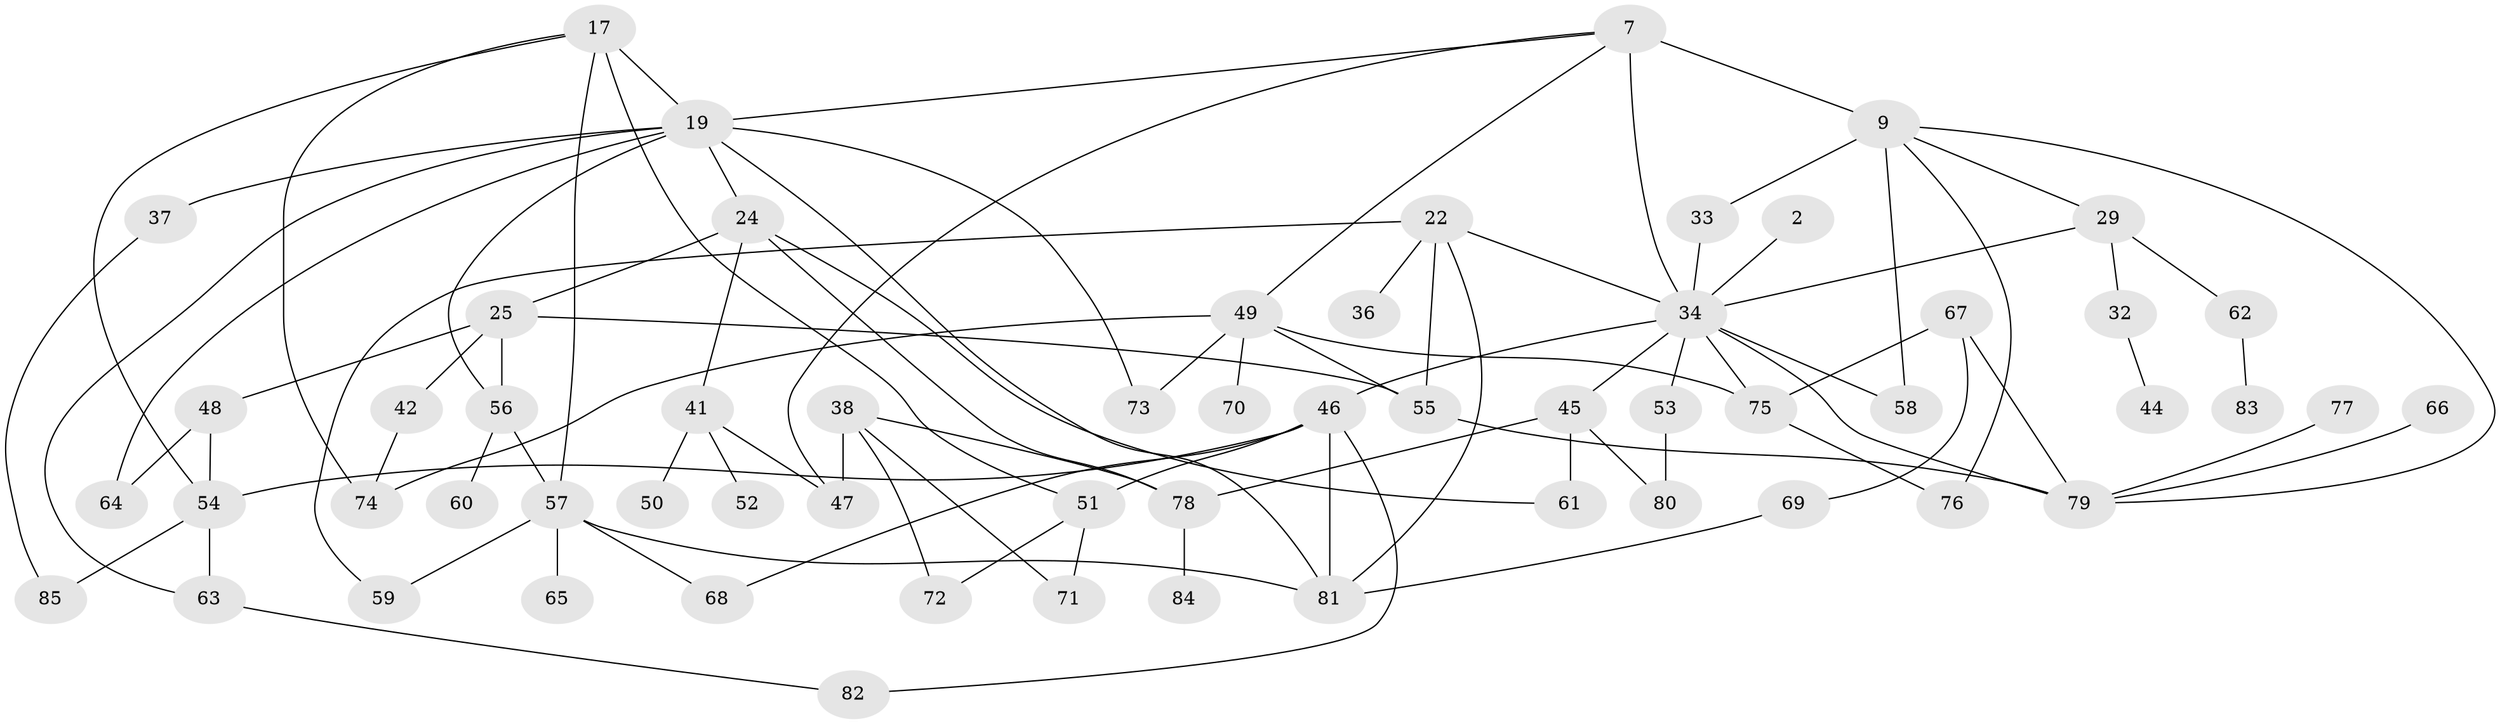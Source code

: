 // original degree distribution, {7: 0.023529411764705882, 1: 0.16470588235294117, 6: 0.047058823529411764, 4: 0.2, 2: 0.2823529411764706, 3: 0.2, 5: 0.08235294117647059}
// Generated by graph-tools (version 1.1) at 2025/44/03/04/25 21:44:49]
// undirected, 59 vertices, 93 edges
graph export_dot {
graph [start="1"]
  node [color=gray90,style=filled];
  2;
  7 [super="+3"];
  9;
  17 [super="+15"];
  19 [super="+8"];
  22;
  24;
  25;
  29;
  32;
  33;
  34 [super="+16+26"];
  36;
  37;
  38;
  41;
  42;
  44;
  45 [super="+21"];
  46 [super="+20"];
  47 [super="+28"];
  48;
  49 [super="+40"];
  50;
  51;
  52;
  53;
  54;
  55;
  56;
  57 [super="+30"];
  58;
  59;
  60;
  61;
  62;
  63;
  64;
  65;
  66;
  67;
  68;
  69;
  70;
  71;
  72;
  73;
  74;
  75 [super="+43"];
  76 [super="+11+14"];
  77;
  78;
  79 [super="+39+27"];
  80;
  81 [super="+10+31"];
  82;
  83;
  84;
  85;
  2 -- 34;
  7 -- 9 [weight=2];
  7 -- 19;
  7 -- 34 [weight=2];
  7 -- 47;
  7 -- 49;
  9 -- 33;
  9 -- 58;
  9 -- 29;
  9 -- 76;
  9 -- 79;
  17 -- 19 [weight=2];
  17 -- 54;
  17 -- 74;
  17 -- 51;
  17 -- 57;
  19 -- 24;
  19 -- 63;
  19 -- 56;
  19 -- 64;
  19 -- 37;
  19 -- 73;
  19 -- 81;
  22 -- 36;
  22 -- 55;
  22 -- 59;
  22 -- 34;
  22 -- 81;
  24 -- 25;
  24 -- 41;
  24 -- 78;
  24 -- 61;
  25 -- 42;
  25 -- 48;
  25 -- 56;
  25 -- 55;
  29 -- 32;
  29 -- 62;
  29 -- 34;
  32 -- 44;
  33 -- 34;
  34 -- 58;
  34 -- 45 [weight=2];
  34 -- 79 [weight=2];
  34 -- 53;
  34 -- 75;
  34 -- 46;
  37 -- 85;
  38 -- 78;
  38 -- 72;
  38 -- 71;
  38 -- 47;
  41 -- 47;
  41 -- 50;
  41 -- 52;
  42 -- 74;
  45 -- 61 [weight=2];
  45 -- 78;
  45 -- 80;
  46 -- 82;
  46 -- 81;
  46 -- 51;
  46 -- 68;
  46 -- 54;
  48 -- 54;
  48 -- 64;
  49 -- 55;
  49 -- 70;
  49 -- 73;
  49 -- 74;
  49 -- 75;
  51 -- 71;
  51 -- 72;
  53 -- 80;
  54 -- 63;
  54 -- 85;
  55 -- 79;
  56 -- 60;
  56 -- 57;
  57 -- 68;
  57 -- 65;
  57 -- 81;
  57 -- 59;
  62 -- 83;
  63 -- 82;
  66 -- 79;
  67 -- 69;
  67 -- 75 [weight=2];
  67 -- 79 [weight=2];
  69 -- 81;
  75 -- 76;
  77 -- 79;
  78 -- 84;
}
